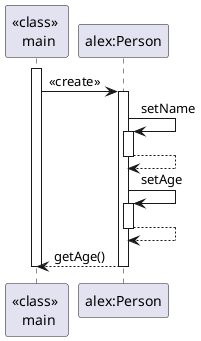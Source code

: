 @startuml Übungseinhet 3 - Aufgabe 10

participant "<<class>> \n main" as main
participant "alex:Person" as alex

main++
main -> alex++ : <<create>>
alex -> alex++ : setName
alex --> alex--
alex -> alex++ : setAge
alex --> alex-- 
return getAge()
main--

@enduml 